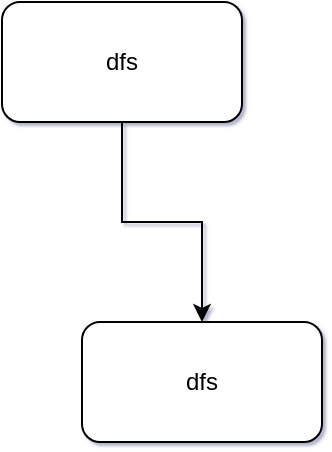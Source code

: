 <mxfile version="12.2.4" pages="1"><diagram id="ium1qd7vMCfOFi0tW_RZ" name="第 1 页"><mxGraphModel dx="198" dy="413" grid="1" gridSize="10" guides="1" tooltips="1" connect="1" arrows="1" fold="1" page="1" pageScale="1" pageWidth="827" pageHeight="1169" math="0" shadow="1"><root><mxCell id="0"/><mxCell id="1" parent="0"/><mxCell id="4" value="" style="edgeStyle=orthogonalEdgeStyle;rounded=0;orthogonalLoop=1;jettySize=auto;html=1;" parent="1" source="2" target="3" edge="1"><mxGeometry relative="1" as="geometry"/></mxCell><mxCell id="2" value="dfs" style="rounded=1;whiteSpace=wrap;html=1;" parent="1" vertex="1"><mxGeometry x="60" y="80" width="120" height="60" as="geometry"/></mxCell><mxCell id="3" value="dfs" style="rounded=1;whiteSpace=wrap;html=1;" parent="1" vertex="1"><mxGeometry x="100" y="240" width="120" height="60" as="geometry"/></mxCell></root></mxGraphModel></diagram></mxfile>